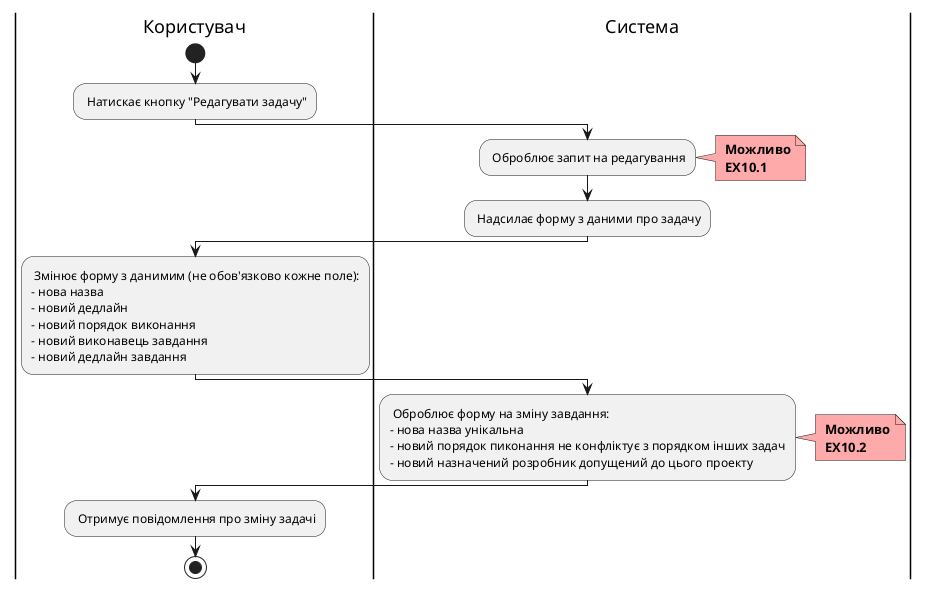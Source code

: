 @startuml

    |Користувач|
        start
        
        : Натискає кнопку "Редагувати задачу";
        
    |Система|
        
        : Оброблює запит на редагування;
        note right #ffaaaa
        <b> Можливо
        <b> EX10.1
        end note
        : Надсилає форму з даними про задачу;
        
    |Користувач|
    
        : Змінює форму з данимим (не обов'язково кожне поле):
        - нова назва
        - новий дедлайн
        - новий порядок виконання
        - новий виконавець завдання
        - новий дедлайн завдання;
    
    |Система|
        : Оброблює форму на зміну завдання:
        - нова назва унікальна
        - новий порядок пиконання не конфліктує з порядком інших задач
        - новий назначений розробник допущений до цього проекту;
        note right #ffaaaa
        <b> Можливо
        <b> EX10.2
        end note
        
    |Користувач|
        : Отримує повідомлення про зміну задачі;
        stop;

@enduml
